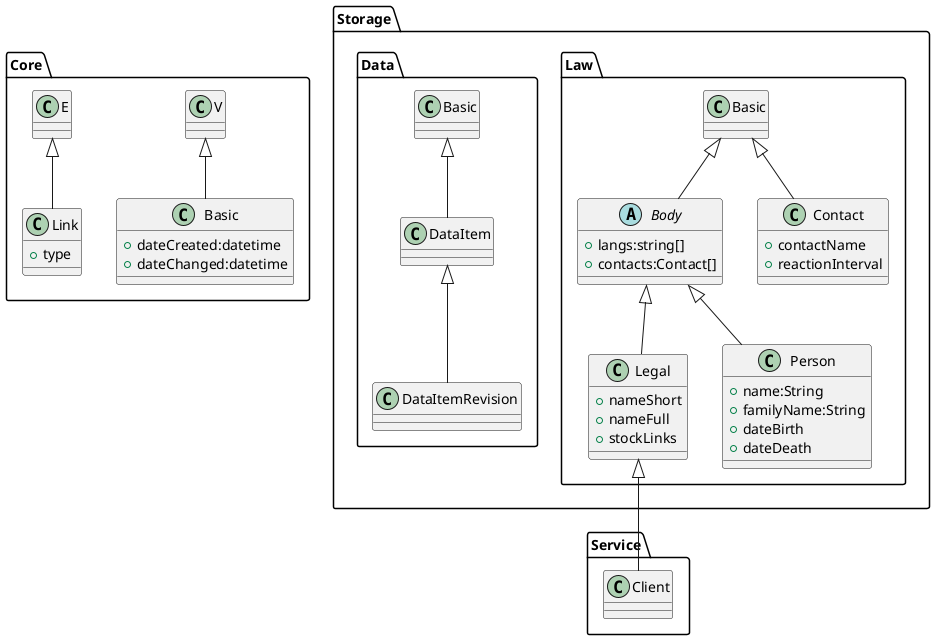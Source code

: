 @startuml

package Core{
	class Basic extends V{
		+dateCreated:datetime
		+dateChanged:datetime
	}
	class	Link extends E{
		+type
	}
}

package Storage{

	package Law{

		abstract class Body extends Basic{
			+langs:string[]
			+contacts:Contact[]
		}

		class Legal extends Body{
			+nameShort
			+nameFull
			+stockLinks
		}
		class Person extends Body{
			+name:String
			+familyName:String
			+dateBirth
			+dateDeath
		}
		class Contact extends Basic{
			+contactName
			+reactionInterval
		}

	}

	package Data{
		class DataItem extends Basic
		class DataItemRevision extends DataItem
	}

}

package Service {
	Client -u-|> Legal
}

@enduml
